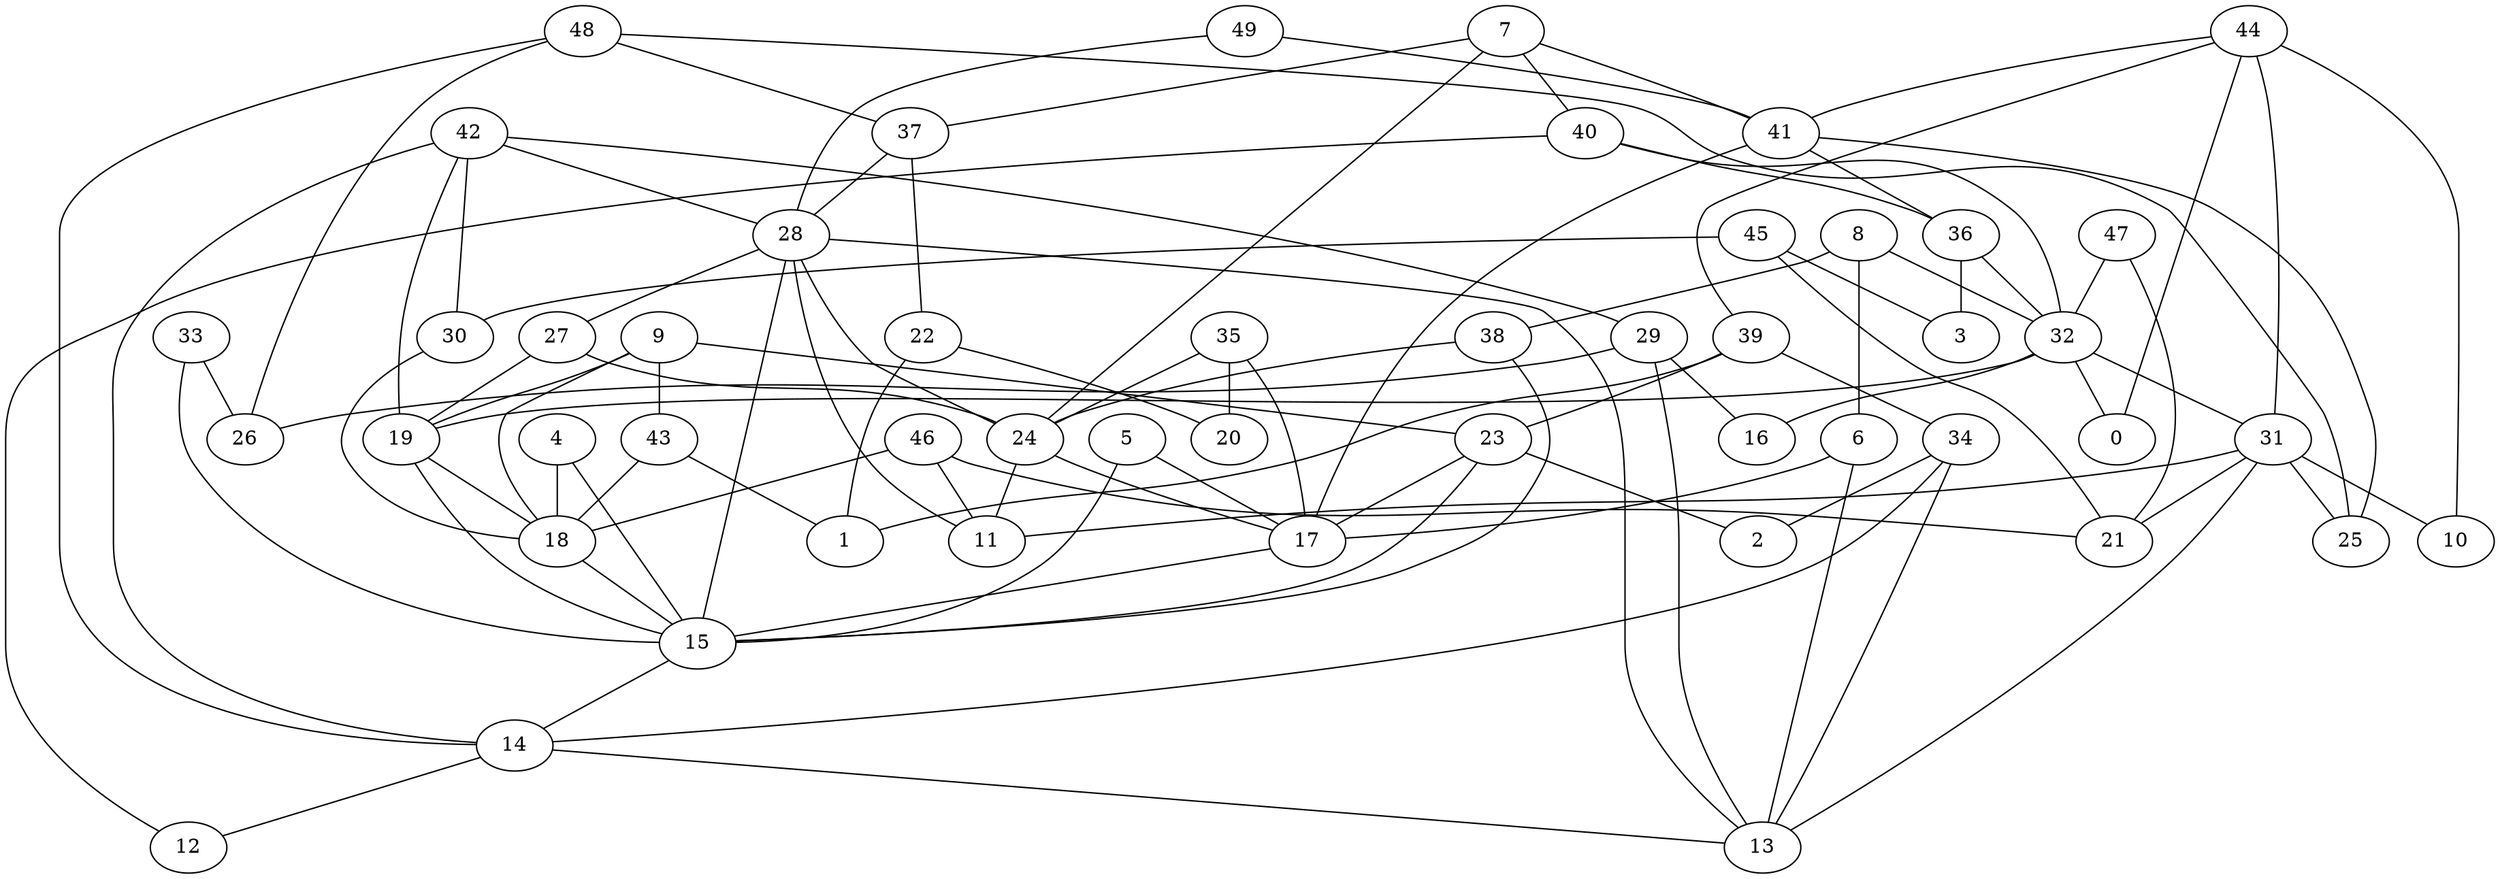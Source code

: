 digraph GG_graph {

subgraph G_graph {
edge [color = black]
"4" -> "15" [dir = none]
"4" -> "18" [dir = none]
"18" -> "15" [dir = none]
"14" -> "13" [dir = none]
"14" -> "12" [dir = none]
"34" -> "2" [dir = none]
"34" -> "14" [dir = none]
"34" -> "13" [dir = none]
"39" -> "1" [dir = none]
"39" -> "34" [dir = none]
"39" -> "23" [dir = none]
"46" -> "18" [dir = none]
"46" -> "11" [dir = none]
"46" -> "21" [dir = none]
"28" -> "27" [dir = none]
"28" -> "11" [dir = none]
"28" -> "24" [dir = none]
"28" -> "15" [dir = none]
"28" -> "13" [dir = none]
"41" -> "25" [dir = none]
"41" -> "17" [dir = none]
"41" -> "36" [dir = none]
"44" -> "39" [dir = none]
"44" -> "31" [dir = none]
"44" -> "41" [dir = none]
"44" -> "10" [dir = none]
"44" -> "0" [dir = none]
"17" -> "15" [dir = none]
"40" -> "12" [dir = none]
"40" -> "32" [dir = none]
"40" -> "36" [dir = none]
"49" -> "28" [dir = none]
"49" -> "41" [dir = none]
"42" -> "29" [dir = none]
"42" -> "14" [dir = none]
"42" -> "19" [dir = none]
"42" -> "28" [dir = none]
"42" -> "30" [dir = none]
"43" -> "18" [dir = none]
"43" -> "1" [dir = none]
"9" -> "18" [dir = none]
"9" -> "23" [dir = none]
"9" -> "19" [dir = none]
"9" -> "43" [dir = none]
"36" -> "32" [dir = none]
"36" -> "3" [dir = none]
"22" -> "20" [dir = none]
"22" -> "1" [dir = none]
"48" -> "26" [dir = none]
"48" -> "37" [dir = none]
"48" -> "14" [dir = none]
"48" -> "25" [dir = none]
"24" -> "11" [dir = none]
"24" -> "17" [dir = none]
"38" -> "15" [dir = none]
"38" -> "24" [dir = none]
"8" -> "6" [dir = none]
"8" -> "32" [dir = none]
"32" -> "0" [dir = none]
"32" -> "19" [dir = none]
"32" -> "31" [dir = none]
"32" -> "16" [dir = none]
"37" -> "28" [dir = none]
"37" -> "22" [dir = none]
"33" -> "15" [dir = none]
"33" -> "26" [dir = none]
"15" -> "14" [dir = none]
"29" -> "16" [dir = none]
"29" -> "13" [dir = none]
"29" -> "26" [dir = none]
"5" -> "17" [dir = none]
"5" -> "15" [dir = none]
"47" -> "21" [dir = none]
"47" -> "32" [dir = none]
"27" -> "19" [dir = none]
"27" -> "24" [dir = none]
"35" -> "17" [dir = none]
"35" -> "24" [dir = none]
"35" -> "20" [dir = none]
"31" -> "13" [dir = none]
"31" -> "21" [dir = none]
"31" -> "11" [dir = none]
"31" -> "25" [dir = none]
"31" -> "10" [dir = none]
"7" -> "41" [dir = none]
"7" -> "24" [dir = none]
"7" -> "37" [dir = none]
"19" -> "18" [dir = none]
"19" -> "15" [dir = none]
"30" -> "18" [dir = none]
"45" -> "3" [dir = none]
"45" -> "30" [dir = none]
"45" -> "21" [dir = none]
"6" -> "17" [dir = none]
"6" -> "13" [dir = none]
"23" -> "15" [dir = none]
"23" -> "17" [dir = none]
"23" -> "2" [dir = none]
"8" -> "38" [dir = none]
"7" -> "40" [dir = none]
}

}
